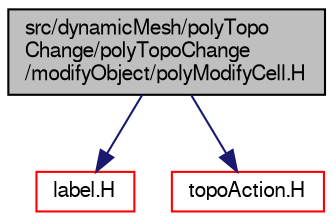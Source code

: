 digraph "src/dynamicMesh/polyTopoChange/polyTopoChange/modifyObject/polyModifyCell.H"
{
  bgcolor="transparent";
  edge [fontname="FreeSans",fontsize="10",labelfontname="FreeSans",labelfontsize="10"];
  node [fontname="FreeSans",fontsize="10",shape=record];
  Node1 [label="src/dynamicMesh/polyTopo\lChange/polyTopoChange\l/modifyObject/polyModifyCell.H",height=0.2,width=0.4,color="black", fillcolor="grey75", style="filled" fontcolor="black"];
  Node1 -> Node2 [color="midnightblue",fontsize="10",style="solid",fontname="FreeSans"];
  Node2 [label="label.H",height=0.2,width=0.4,color="red",URL="$a08422.html"];
  Node1 -> Node3 [color="midnightblue",fontsize="10",style="solid",fontname="FreeSans"];
  Node3 [label="topoAction.H",height=0.2,width=0.4,color="red",URL="$a04504.html"];
}
